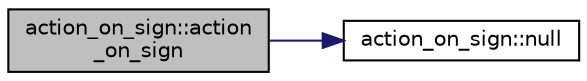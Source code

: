 digraph "action_on_sign::action_on_sign"
{
  edge [fontname="Helvetica",fontsize="10",labelfontname="Helvetica",labelfontsize="10"];
  node [fontname="Helvetica",fontsize="10",shape=record];
  rankdir="LR";
  Node0 [label="action_on_sign::action\l_on_sign",height=0.2,width=0.4,color="black", fillcolor="grey75", style="filled", fontcolor="black"];
  Node0 -> Node1 [color="midnightblue",fontsize="10",style="solid",fontname="Helvetica"];
  Node1 [label="action_on_sign::null",height=0.2,width=0.4,color="black", fillcolor="white", style="filled",URL="$da/d06/classaction__on__sign.html#a5d4ddce55e1367a05e6f3742b3a40773"];
}
